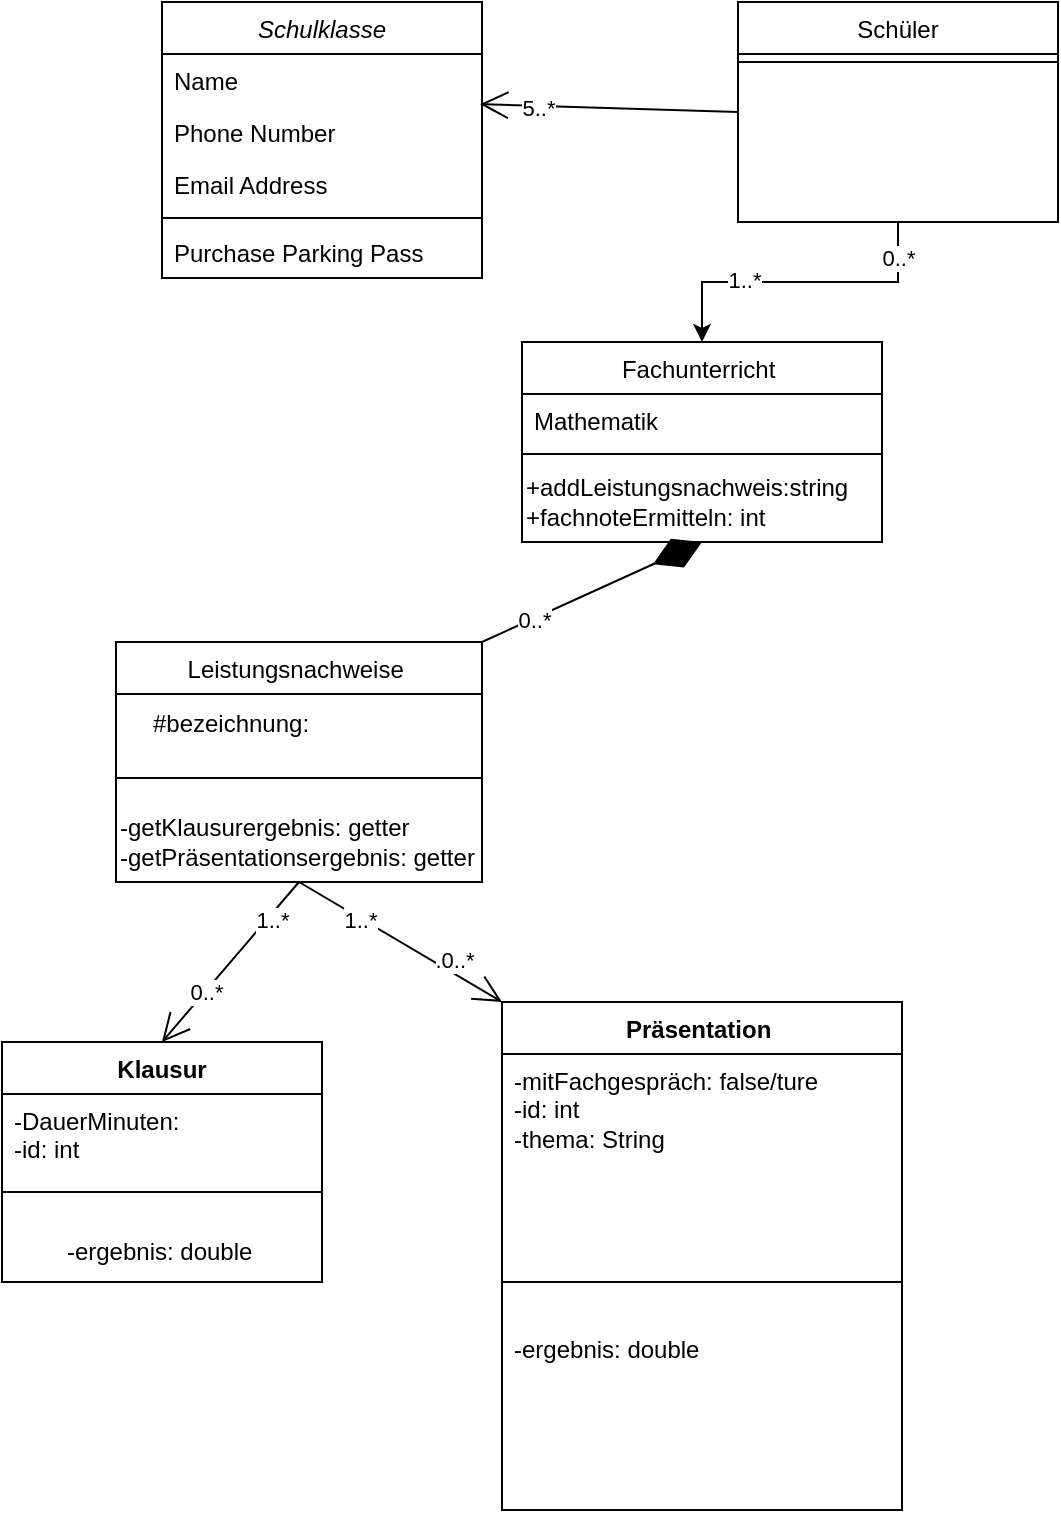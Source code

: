 <mxfile version="21.1.7" type="github">
  <diagram id="C5RBs43oDa-KdzZeNtuy" name="Page-1">
    <mxGraphModel dx="393" dy="737" grid="1" gridSize="10" guides="1" tooltips="1" connect="1" arrows="1" fold="1" page="1" pageScale="1" pageWidth="827" pageHeight="1169" math="0" shadow="0">
      <root>
        <mxCell id="WIyWlLk6GJQsqaUBKTNV-0" />
        <mxCell id="WIyWlLk6GJQsqaUBKTNV-1" parent="WIyWlLk6GJQsqaUBKTNV-0" />
        <mxCell id="zkfFHV4jXpPFQw0GAbJ--0" value="Schulklasse" style="swimlane;fontStyle=2;align=center;verticalAlign=top;childLayout=stackLayout;horizontal=1;startSize=26;horizontalStack=0;resizeParent=1;resizeLast=0;collapsible=1;marginBottom=0;rounded=0;shadow=0;strokeWidth=1;" parent="WIyWlLk6GJQsqaUBKTNV-1" vertex="1">
          <mxGeometry x="220" y="120" width="160" height="138" as="geometry">
            <mxRectangle x="230" y="140" width="160" height="26" as="alternateBounds" />
          </mxGeometry>
        </mxCell>
        <mxCell id="zkfFHV4jXpPFQw0GAbJ--1" value="Name" style="text;align=left;verticalAlign=top;spacingLeft=4;spacingRight=4;overflow=hidden;rotatable=0;points=[[0,0.5],[1,0.5]];portConstraint=eastwest;" parent="zkfFHV4jXpPFQw0GAbJ--0" vertex="1">
          <mxGeometry y="26" width="160" height="26" as="geometry" />
        </mxCell>
        <mxCell id="zkfFHV4jXpPFQw0GAbJ--2" value="Phone Number" style="text;align=left;verticalAlign=top;spacingLeft=4;spacingRight=4;overflow=hidden;rotatable=0;points=[[0,0.5],[1,0.5]];portConstraint=eastwest;rounded=0;shadow=0;html=0;" parent="zkfFHV4jXpPFQw0GAbJ--0" vertex="1">
          <mxGeometry y="52" width="160" height="26" as="geometry" />
        </mxCell>
        <mxCell id="zkfFHV4jXpPFQw0GAbJ--3" value="Email Address" style="text;align=left;verticalAlign=top;spacingLeft=4;spacingRight=4;overflow=hidden;rotatable=0;points=[[0,0.5],[1,0.5]];portConstraint=eastwest;rounded=0;shadow=0;html=0;" parent="zkfFHV4jXpPFQw0GAbJ--0" vertex="1">
          <mxGeometry y="78" width="160" height="26" as="geometry" />
        </mxCell>
        <mxCell id="zkfFHV4jXpPFQw0GAbJ--4" value="" style="line;html=1;strokeWidth=1;align=left;verticalAlign=middle;spacingTop=-1;spacingLeft=3;spacingRight=3;rotatable=0;labelPosition=right;points=[];portConstraint=eastwest;" parent="zkfFHV4jXpPFQw0GAbJ--0" vertex="1">
          <mxGeometry y="104" width="160" height="8" as="geometry" />
        </mxCell>
        <mxCell id="zkfFHV4jXpPFQw0GAbJ--5" value="Purchase Parking Pass" style="text;align=left;verticalAlign=top;spacingLeft=4;spacingRight=4;overflow=hidden;rotatable=0;points=[[0,0.5],[1,0.5]];portConstraint=eastwest;" parent="zkfFHV4jXpPFQw0GAbJ--0" vertex="1">
          <mxGeometry y="112" width="160" height="26" as="geometry" />
        </mxCell>
        <mxCell id="zkfFHV4jXpPFQw0GAbJ--13" value="Fachunterricht " style="swimlane;fontStyle=0;align=center;verticalAlign=top;childLayout=stackLayout;horizontal=1;startSize=26;horizontalStack=0;resizeParent=1;resizeLast=0;collapsible=1;marginBottom=0;rounded=0;shadow=0;strokeWidth=1;" parent="WIyWlLk6GJQsqaUBKTNV-1" vertex="1">
          <mxGeometry x="400" y="290" width="180" height="100" as="geometry">
            <mxRectangle x="340" y="380" width="170" height="26" as="alternateBounds" />
          </mxGeometry>
        </mxCell>
        <mxCell id="zkfFHV4jXpPFQw0GAbJ--14" value="Mathematik " style="text;align=left;verticalAlign=top;spacingLeft=4;spacingRight=4;overflow=hidden;rotatable=0;points=[[0,0.5],[1,0.5]];portConstraint=eastwest;" parent="zkfFHV4jXpPFQw0GAbJ--13" vertex="1">
          <mxGeometry y="26" width="180" height="26" as="geometry" />
        </mxCell>
        <mxCell id="zkfFHV4jXpPFQw0GAbJ--15" value="" style="line;html=1;strokeWidth=1;align=left;verticalAlign=middle;spacingTop=-1;spacingLeft=3;spacingRight=3;rotatable=0;labelPosition=right;points=[];portConstraint=eastwest;" parent="zkfFHV4jXpPFQw0GAbJ--13" vertex="1">
          <mxGeometry y="52" width="180" height="8" as="geometry" />
        </mxCell>
        <mxCell id="xkDKakhSBwwU8LU4gSo_-29" value="+addLeistungsnachweis:string&lt;br&gt;+fachnoteErmitteln: int" style="text;html=1;align=left;verticalAlign=middle;resizable=0;points=[];autosize=1;strokeColor=none;fillColor=none;" vertex="1" parent="zkfFHV4jXpPFQw0GAbJ--13">
          <mxGeometry y="60" width="180" height="40" as="geometry" />
        </mxCell>
        <mxCell id="xkDKakhSBwwU8LU4gSo_-40" style="edgeStyle=orthogonalEdgeStyle;rounded=0;orthogonalLoop=1;jettySize=auto;html=1;entryX=0.5;entryY=0;entryDx=0;entryDy=0;" edge="1" parent="WIyWlLk6GJQsqaUBKTNV-1" source="zkfFHV4jXpPFQw0GAbJ--17" target="zkfFHV4jXpPFQw0GAbJ--13">
          <mxGeometry relative="1" as="geometry" />
        </mxCell>
        <mxCell id="xkDKakhSBwwU8LU4gSo_-41" value="1..*" style="edgeLabel;html=1;align=center;verticalAlign=middle;resizable=0;points=[];" vertex="1" connectable="0" parent="xkDKakhSBwwU8LU4gSo_-40">
          <mxGeometry x="0.36" y="-1" relative="1" as="geometry">
            <mxPoint as="offset" />
          </mxGeometry>
        </mxCell>
        <mxCell id="xkDKakhSBwwU8LU4gSo_-42" value="0..*" style="edgeLabel;html=1;align=center;verticalAlign=middle;resizable=0;points=[];" vertex="1" connectable="0" parent="xkDKakhSBwwU8LU4gSo_-40">
          <mxGeometry x="-0.781" relative="1" as="geometry">
            <mxPoint as="offset" />
          </mxGeometry>
        </mxCell>
        <mxCell id="zkfFHV4jXpPFQw0GAbJ--17" value="Schüler" style="swimlane;fontStyle=0;align=center;verticalAlign=top;childLayout=stackLayout;horizontal=1;startSize=26;horizontalStack=0;resizeParent=1;resizeLast=0;collapsible=1;marginBottom=0;rounded=0;shadow=0;strokeWidth=1;" parent="WIyWlLk6GJQsqaUBKTNV-1" vertex="1">
          <mxGeometry x="508" y="120" width="160" height="110" as="geometry">
            <mxRectangle x="550" y="140" width="160" height="26" as="alternateBounds" />
          </mxGeometry>
        </mxCell>
        <mxCell id="zkfFHV4jXpPFQw0GAbJ--23" value="" style="line;html=1;strokeWidth=1;align=left;verticalAlign=middle;spacingTop=-1;spacingLeft=3;spacingRight=3;rotatable=0;labelPosition=right;points=[];portConstraint=eastwest;" parent="zkfFHV4jXpPFQw0GAbJ--17" vertex="1">
          <mxGeometry y="26" width="160" height="8" as="geometry" />
        </mxCell>
        <mxCell id="xkDKakhSBwwU8LU4gSo_-1" value="Leistungsnachweise " style="swimlane;fontStyle=0;align=center;verticalAlign=top;childLayout=stackLayout;horizontal=1;startSize=26;horizontalStack=0;resizeParent=1;resizeLast=0;collapsible=1;marginBottom=0;rounded=0;shadow=0;strokeWidth=1;" vertex="1" parent="WIyWlLk6GJQsqaUBKTNV-1">
          <mxGeometry x="197" y="440" width="183" height="120" as="geometry">
            <mxRectangle x="340" y="380" width="170" height="26" as="alternateBounds" />
          </mxGeometry>
        </mxCell>
        <mxCell id="xkDKakhSBwwU8LU4gSo_-28" value="#bezeichnung:&amp;nbsp; &amp;nbsp; &amp;nbsp; &amp;nbsp; &amp;nbsp; &amp;nbsp; &amp;nbsp; &amp;nbsp; &amp;nbsp; &amp;nbsp; &amp;nbsp;" style="text;html=1;align=center;verticalAlign=middle;resizable=0;points=[];autosize=1;strokeColor=none;fillColor=none;" vertex="1" parent="xkDKakhSBwwU8LU4gSo_-1">
          <mxGeometry y="26" width="183" height="30" as="geometry" />
        </mxCell>
        <mxCell id="xkDKakhSBwwU8LU4gSo_-3" value="" style="line;html=1;strokeWidth=1;align=left;verticalAlign=middle;spacingTop=-1;spacingLeft=3;spacingRight=3;rotatable=0;labelPosition=right;points=[];portConstraint=eastwest;" vertex="1" parent="xkDKakhSBwwU8LU4gSo_-1">
          <mxGeometry y="56" width="183" height="24" as="geometry" />
        </mxCell>
        <mxCell id="xkDKakhSBwwU8LU4gSo_-34" value="-getKlausurergebnis: getter&lt;br&gt;-getPräsentationsergebnis: getter" style="text;html=1;align=left;verticalAlign=middle;resizable=0;points=[];autosize=1;strokeColor=none;fillColor=none;" vertex="1" parent="xkDKakhSBwwU8LU4gSo_-1">
          <mxGeometry y="80" width="183" height="40" as="geometry" />
        </mxCell>
        <mxCell id="xkDKakhSBwwU8LU4gSo_-4" value="" style="endArrow=diamondThin;endFill=1;endSize=24;html=1;rounded=0;entryX=0.5;entryY=1;entryDx=0;entryDy=0;exitX=1;exitY=0;exitDx=0;exitDy=0;" edge="1" parent="WIyWlLk6GJQsqaUBKTNV-1" source="xkDKakhSBwwU8LU4gSo_-1" target="zkfFHV4jXpPFQw0GAbJ--13">
          <mxGeometry width="160" relative="1" as="geometry">
            <mxPoint x="410" y="510" as="sourcePoint" />
            <mxPoint x="490" y="490" as="targetPoint" />
          </mxGeometry>
        </mxCell>
        <mxCell id="xkDKakhSBwwU8LU4gSo_-5" value="0..*" style="edgeLabel;html=1;align=center;verticalAlign=middle;resizable=0;points=[];" vertex="1" connectable="0" parent="xkDKakhSBwwU8LU4gSo_-4">
          <mxGeometry x="-0.535" y="-1" relative="1" as="geometry">
            <mxPoint y="-1" as="offset" />
          </mxGeometry>
        </mxCell>
        <mxCell id="xkDKakhSBwwU8LU4gSo_-8" value="Klausur" style="swimlane;fontStyle=1;align=center;verticalAlign=top;childLayout=stackLayout;horizontal=1;startSize=26;horizontalStack=0;resizeParent=1;resizeParentMax=0;resizeLast=0;collapsible=1;marginBottom=0;whiteSpace=wrap;html=1;" vertex="1" parent="WIyWlLk6GJQsqaUBKTNV-1">
          <mxGeometry x="140" y="640" width="160" height="120" as="geometry" />
        </mxCell>
        <mxCell id="xkDKakhSBwwU8LU4gSo_-9" value="-DauerMinuten:&lt;br&gt;-id: int&amp;nbsp;" style="text;strokeColor=none;fillColor=none;align=left;verticalAlign=top;spacingLeft=4;spacingRight=4;overflow=hidden;rotatable=0;points=[[0,0.5],[1,0.5]];portConstraint=eastwest;whiteSpace=wrap;html=1;" vertex="1" parent="xkDKakhSBwwU8LU4gSo_-8">
          <mxGeometry y="26" width="160" height="34" as="geometry" />
        </mxCell>
        <mxCell id="xkDKakhSBwwU8LU4gSo_-10" value="" style="line;strokeWidth=1;fillColor=none;align=left;verticalAlign=middle;spacingTop=-1;spacingLeft=3;spacingRight=3;rotatable=0;labelPosition=right;points=[];portConstraint=eastwest;strokeColor=inherit;" vertex="1" parent="xkDKakhSBwwU8LU4gSo_-8">
          <mxGeometry y="60" width="160" height="30" as="geometry" />
        </mxCell>
        <mxCell id="xkDKakhSBwwU8LU4gSo_-27" value="-ergebnis: double&amp;nbsp;" style="text;html=1;align=center;verticalAlign=middle;resizable=0;points=[];autosize=1;strokeColor=none;fillColor=none;" vertex="1" parent="xkDKakhSBwwU8LU4gSo_-8">
          <mxGeometry y="90" width="160" height="30" as="geometry" />
        </mxCell>
        <mxCell id="xkDKakhSBwwU8LU4gSo_-12" value="Präsentation&amp;nbsp;" style="swimlane;fontStyle=1;align=center;verticalAlign=top;childLayout=stackLayout;horizontal=1;startSize=26;horizontalStack=0;resizeParent=1;resizeParentMax=0;resizeLast=0;collapsible=1;marginBottom=0;whiteSpace=wrap;html=1;fillStyle=hatch;" vertex="1" parent="WIyWlLk6GJQsqaUBKTNV-1">
          <mxGeometry x="390" y="620" width="200" height="254" as="geometry" />
        </mxCell>
        <mxCell id="xkDKakhSBwwU8LU4gSo_-13" value="-mitFachgespräch: false/ture&lt;br&gt;-id: int&amp;nbsp;&lt;br&gt;-thema: String&amp;nbsp;" style="text;strokeColor=none;fillColor=none;align=left;verticalAlign=top;spacingLeft=4;spacingRight=4;overflow=hidden;rotatable=0;points=[[0,0.5],[1,0.5]];portConstraint=eastwest;whiteSpace=wrap;html=1;" vertex="1" parent="xkDKakhSBwwU8LU4gSo_-12">
          <mxGeometry y="26" width="200" height="94" as="geometry" />
        </mxCell>
        <mxCell id="xkDKakhSBwwU8LU4gSo_-14" value="" style="line;strokeWidth=1;fillColor=none;align=left;verticalAlign=middle;spacingTop=-1;spacingLeft=3;spacingRight=3;rotatable=0;labelPosition=right;points=[];portConstraint=eastwest;strokeColor=inherit;" vertex="1" parent="xkDKakhSBwwU8LU4gSo_-12">
          <mxGeometry y="120" width="200" height="40" as="geometry" />
        </mxCell>
        <mxCell id="xkDKakhSBwwU8LU4gSo_-25" value="-ergebnis: double&amp;nbsp;" style="text;strokeColor=none;fillColor=none;align=left;verticalAlign=top;spacingLeft=4;spacingRight=4;overflow=hidden;rotatable=0;points=[[0,0.5],[1,0.5]];portConstraint=eastwest;whiteSpace=wrap;html=1;" vertex="1" parent="xkDKakhSBwwU8LU4gSo_-12">
          <mxGeometry y="160" width="200" height="94" as="geometry" />
        </mxCell>
        <mxCell id="xkDKakhSBwwU8LU4gSo_-20" value="" style="endArrow=open;endFill=1;endSize=12;html=1;rounded=0;exitX=0;exitY=0.5;exitDx=0;exitDy=0;entryX=0.994;entryY=-0.035;entryDx=0;entryDy=0;entryPerimeter=0;" edge="1" parent="WIyWlLk6GJQsqaUBKTNV-1" source="zkfFHV4jXpPFQw0GAbJ--17" target="zkfFHV4jXpPFQw0GAbJ--2">
          <mxGeometry width="160" relative="1" as="geometry">
            <mxPoint x="440" y="290" as="sourcePoint" />
            <mxPoint x="400" y="200" as="targetPoint" />
          </mxGeometry>
        </mxCell>
        <mxCell id="xkDKakhSBwwU8LU4gSo_-21" value="5..*" style="edgeLabel;html=1;align=center;verticalAlign=middle;resizable=0;points=[];" vertex="1" connectable="0" parent="xkDKakhSBwwU8LU4gSo_-20">
          <mxGeometry x="0.548" y="1" relative="1" as="geometry">
            <mxPoint as="offset" />
          </mxGeometry>
        </mxCell>
        <mxCell id="xkDKakhSBwwU8LU4gSo_-22" value="" style="endArrow=open;endFill=1;endSize=12;html=1;rounded=0;entryX=0;entryY=0;entryDx=0;entryDy=0;exitX=0.5;exitY=1;exitDx=0;exitDy=0;" edge="1" parent="WIyWlLk6GJQsqaUBKTNV-1" source="xkDKakhSBwwU8LU4gSo_-1" target="xkDKakhSBwwU8LU4gSo_-12">
          <mxGeometry width="160" relative="1" as="geometry">
            <mxPoint x="450" y="640" as="sourcePoint" />
            <mxPoint x="610" y="640" as="targetPoint" />
          </mxGeometry>
        </mxCell>
        <mxCell id="xkDKakhSBwwU8LU4gSo_-43" value=".0..*" style="edgeLabel;html=1;align=center;verticalAlign=middle;resizable=0;points=[];" vertex="1" connectable="0" parent="xkDKakhSBwwU8LU4gSo_-22">
          <mxGeometry x="0.466" y="5" relative="1" as="geometry">
            <mxPoint y="-1" as="offset" />
          </mxGeometry>
        </mxCell>
        <mxCell id="xkDKakhSBwwU8LU4gSo_-45" value="1..*" style="edgeLabel;html=1;align=center;verticalAlign=middle;resizable=0;points=[];" vertex="1" connectable="0" parent="xkDKakhSBwwU8LU4gSo_-22">
          <mxGeometry x="-0.409" y="-1" relative="1" as="geometry">
            <mxPoint x="1" as="offset" />
          </mxGeometry>
        </mxCell>
        <mxCell id="xkDKakhSBwwU8LU4gSo_-23" value="" style="endArrow=open;endFill=1;endSize=12;html=1;rounded=0;exitX=0.5;exitY=1;exitDx=0;exitDy=0;entryX=0.5;entryY=0;entryDx=0;entryDy=0;" edge="1" parent="WIyWlLk6GJQsqaUBKTNV-1" source="xkDKakhSBwwU8LU4gSo_-1" target="xkDKakhSBwwU8LU4gSo_-8">
          <mxGeometry width="160" relative="1" as="geometry">
            <mxPoint x="320" y="615" as="sourcePoint" />
            <mxPoint x="320" y="680" as="targetPoint" />
          </mxGeometry>
        </mxCell>
        <mxCell id="xkDKakhSBwwU8LU4gSo_-44" value="0..*" style="edgeLabel;html=1;align=center;verticalAlign=middle;resizable=0;points=[];" vertex="1" connectable="0" parent="xkDKakhSBwwU8LU4gSo_-23">
          <mxGeometry x="0.359" relative="1" as="geometry">
            <mxPoint as="offset" />
          </mxGeometry>
        </mxCell>
        <mxCell id="xkDKakhSBwwU8LU4gSo_-46" value="1..*" style="edgeLabel;html=1;align=center;verticalAlign=middle;resizable=0;points=[];" vertex="1" connectable="0" parent="xkDKakhSBwwU8LU4gSo_-23">
          <mxGeometry x="-0.562" y="2" relative="1" as="geometry">
            <mxPoint as="offset" />
          </mxGeometry>
        </mxCell>
      </root>
    </mxGraphModel>
  </diagram>
</mxfile>
